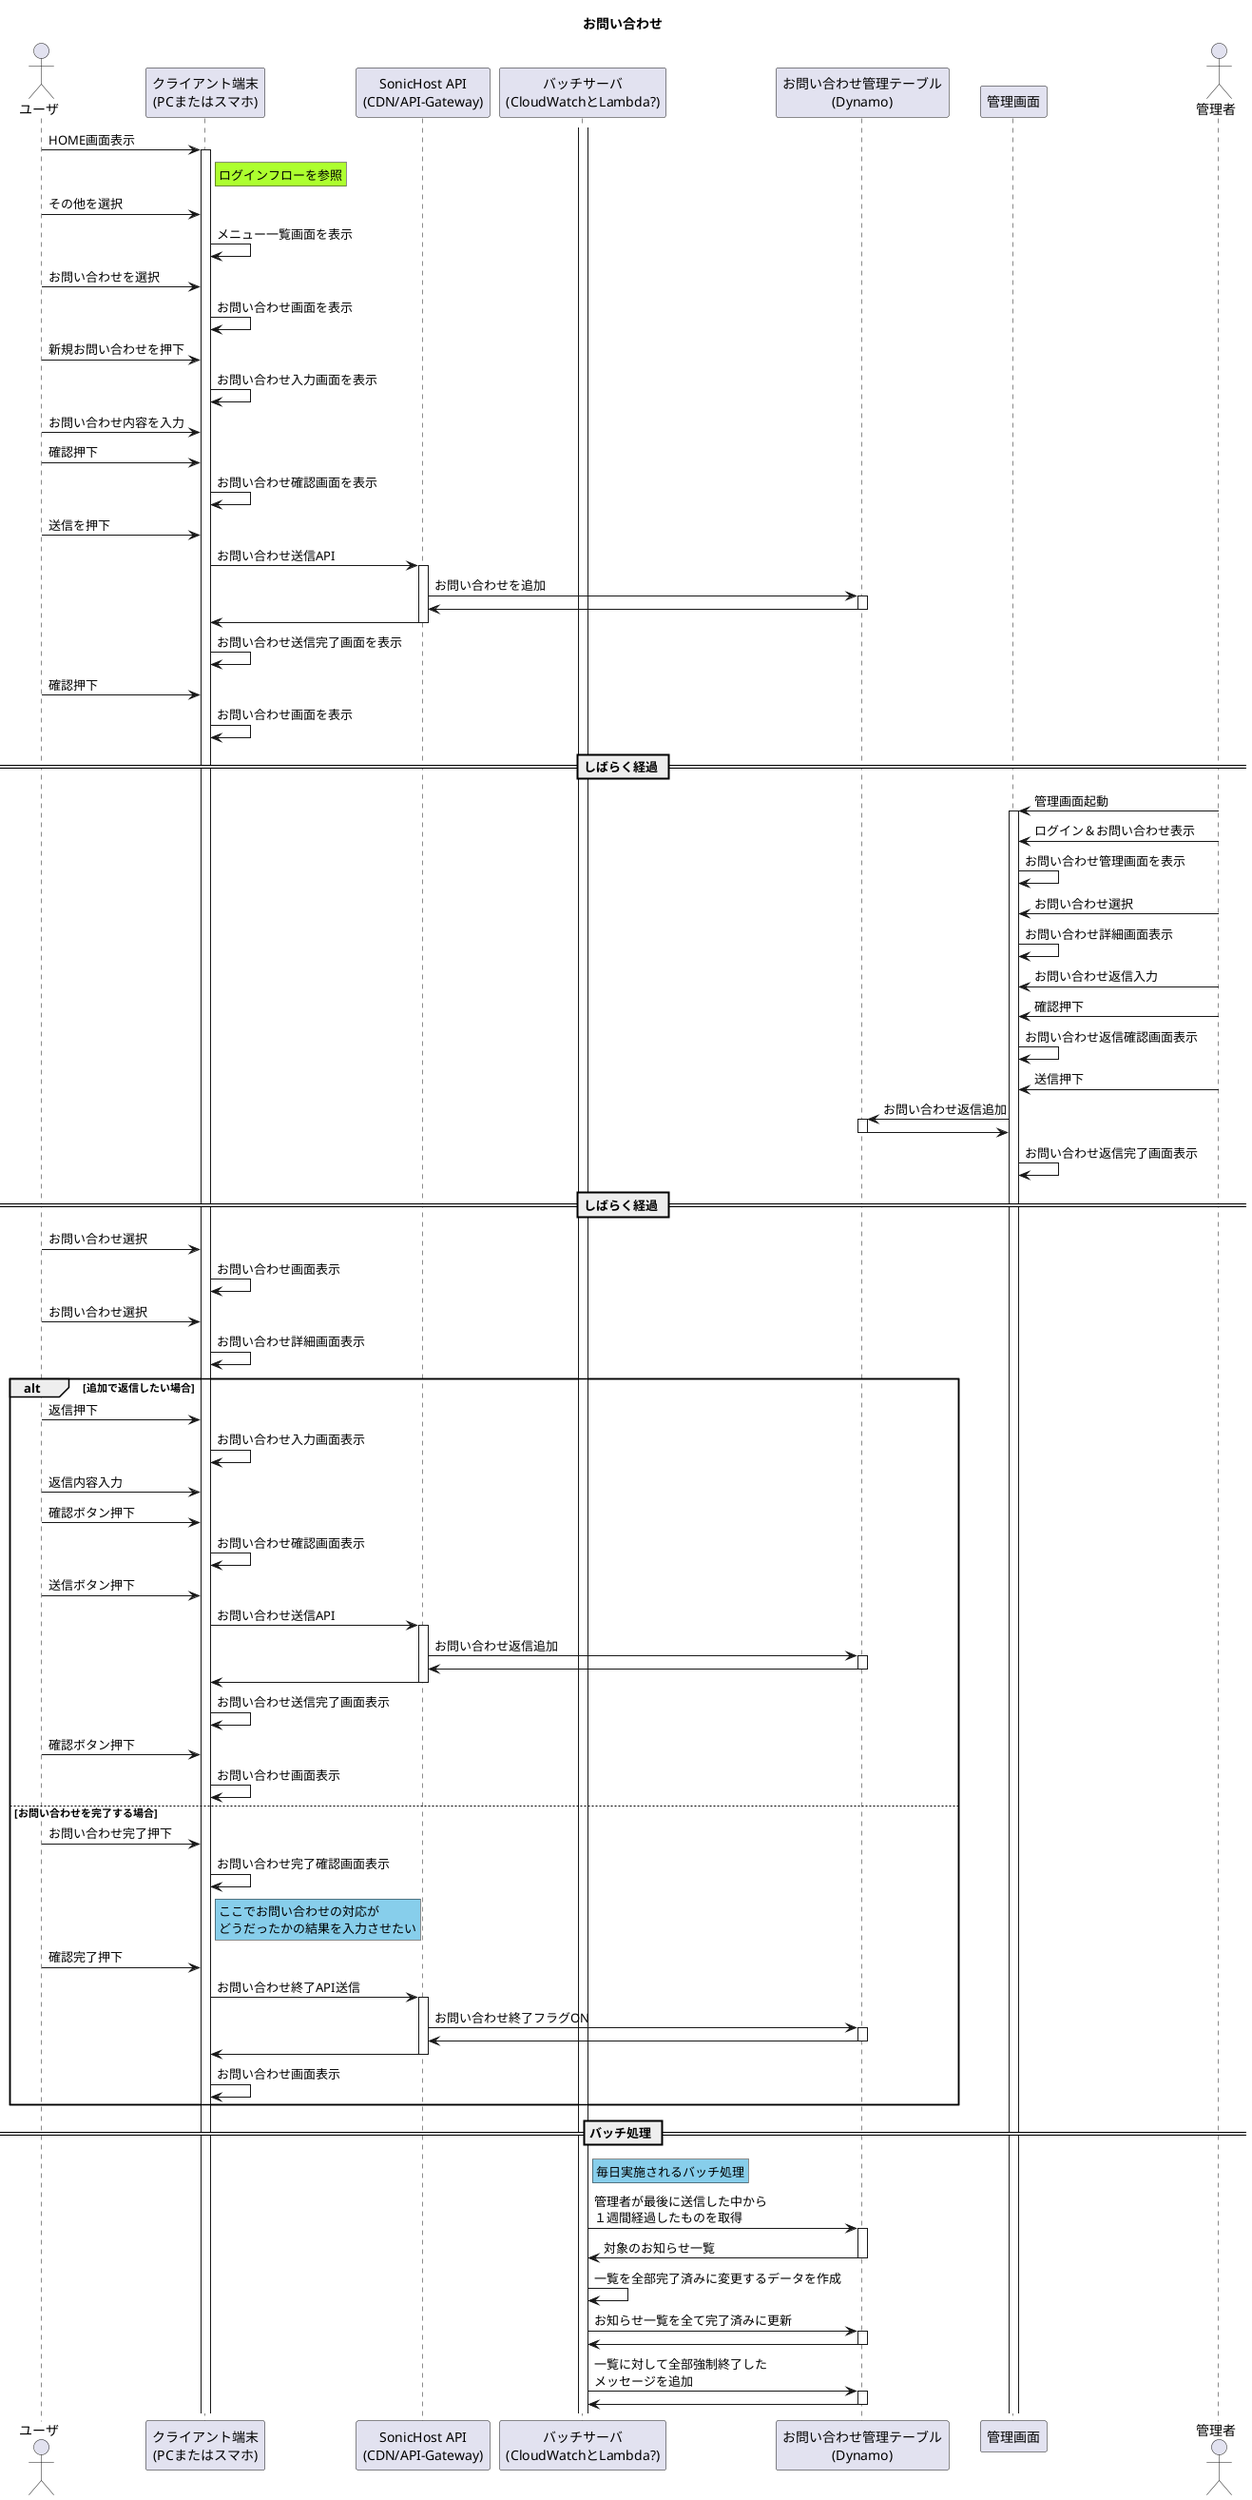 @startuml  お問い合わせ
title お問い合わせ

' アクター定義
actor "ユーザ" as user
participant "クライアント端末\n(PCまたはスマホ)" as device
participant "SonicHost API\n(CDN/API-Gateway)" as api

participant "バッチサーバ\n(CloudWatchとLambda?)" as batch

participant "お問い合わせ管理テーブル\n(Dynamo)" as dynamo
participant "管理画面" as adminApp
actor "管理者" as adminUser

user -> device ++: HOME画面表示
rnote right of device #GreenYellow
    ログインフローを参照
end note
user -> device : その他を選択
device -> device : メニュー一覧画面を表示
user -> device : お問い合わせを選択
device -> device : お問い合わせ画面を表示
user -> device : 新規お問い合わせを押下
device -> device : お問い合わせ入力画面を表示
user -> device : お問い合わせ内容を入力
user -> device : 確認押下
device -> device : お問い合わせ確認画面を表示
user -> device : 送信を押下
device -> api ++ : お問い合わせ送信API
api -> dynamo ++ : お問い合わせを追加
api <- dynamo --
device <- api --
device -> device : お問い合わせ送信完了画面を表示
user -> device : 確認押下
device -> device : お問い合わせ画面を表示

== しばらく経過 ==

adminUser -> adminApp ++ : 管理画面起動
adminUser -> adminApp : ログイン＆お問い合わせ表示
adminApp -> adminApp : お問い合わせ管理画面を表示
adminUser -> adminApp : お問い合わせ選択
adminApp -> adminApp : お問い合わせ詳細画面表示
adminUser -> adminApp : お問い合わせ返信入力
adminUser -> adminApp : 確認押下
adminApp -> adminApp : お問い合わせ返信確認画面表示
adminUser -> adminApp : 送信押下
adminApp -> dynamo ++ : お問い合わせ返信追加
adminApp <- dynamo -- 
adminApp -> adminApp : お問い合わせ返信完了画面表示

== しばらく経過 ==

user -> device : お問い合わせ選択
device -> device : お問い合わせ画面表示
user -> device : お問い合わせ選択
device -> device : お問い合わせ詳細画面表示
alt 追加で返信したい場合
    user -> device : 返信押下
    device -> device : お問い合わせ入力画面表示
    user -> device : 返信内容入力
    user -> device : 確認ボタン押下
    device -> device : お問い合わせ確認画面表示
    user -> device : 送信ボタン押下
    device -> api ++ : お問い合わせ送信API
    api -> dynamo ++ : お問い合わせ返信追加
    api <- dynamo -- 
    device <- api --
    device -> device : お問い合わせ送信完了画面表示
    user -> device : 確認ボタン押下
    device -> device : お問い合わせ画面表示
else お問い合わせを完了する場合
    user -> device : お問い合わせ完了押下
    device -> device : お問い合わせ完了確認画面表示
    rnote right of device #SkyBlue 
        ここでお問い合わせの対応が
        どうだったかの結果を入力させたい
    end note
    user -> device : 確認完了押下
    device -> api ++ : お問い合わせ終了API送信
    api -> dynamo ++ : お問い合わせ終了フラグON
    api <- dynamo --
    device <- api --
    device -> device : お問い合わせ画面表示
end

== バッチ処理 ==
rnote right of batch #SkyBlue
    毎日実施されるバッチ処理
end note
activate batch
batch -> dynamo ++ : 管理者が最後に送信した中から\n１週間経過したものを取得
batch <- dynamo -- : 対象のお知らせ一覧
batch -> batch : 一覧を全部完了済みに変更するデータを作成
batch -> dynamo ++ : お知らせ一覧を全て完了済みに更新
batch <- dynamo --
batch -> dynamo ++ : 一覧に対して全部強制終了した\nメッセージを追加
batch <- dynamo --

